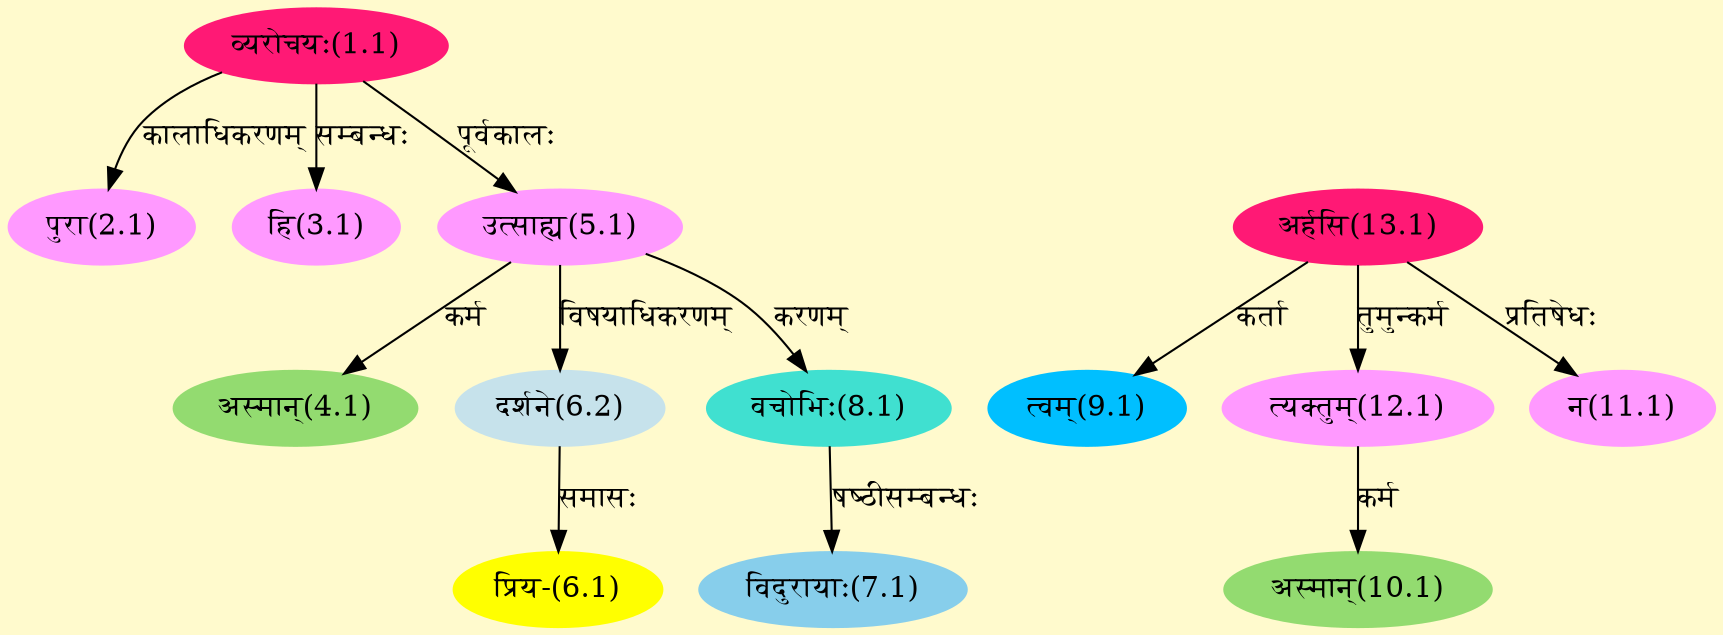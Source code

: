 digraph G{
rankdir=BT;
 compound=true;
 bgcolor="lemonchiffon1";
Node1_1 [style=filled, color="#FF1975" label = "व्यरोचयः(1.1)"]
Node [style=filled, color="" label = "()"]
Node2_1 [style=filled, color="#FF99FF" label = "पुरा(2.1)"]
Node3_1 [style=filled, color="#FF99FF" label = "हि(3.1)"]
Node4_1 [style=filled, color="#93DB70" label = "अस्मान्(4.1)"]
Node5_1 [style=filled, color="#FF99FF" label = "उत्साह्य(5.1)"]
Node6_1 [style=filled, color="#FFFF00" label = "प्रिय-(6.1)"]
Node6_2 [style=filled, color="#C6E2EB" label = "दर्शने(6.2)"]
Node7_1 [style=filled, color="#87CEEB" label = "विदुरायाः(7.1)"]
Node8_1 [style=filled, color="#40E0D0" label = "वचोभिः(8.1)"]
Node9_1 [style=filled, color="#00BFFF" label = "त्वम्(9.1)"]
Node13_1 [style=filled, color="#FF1975" label = "अर्हसि(13.1)"]
Node10_1 [style=filled, color="#93DB70" label = "अस्मान्(10.1)"]
Node12_1 [style=filled, color="#FF99FF" label = "त्यक्तुम्(12.1)"]
Node11_1 [style=filled, color="#FF99FF" label = "न(11.1)"]
/* Start of Relations section */

Node2_1 -> Node1_1 [  label="कालाधिकरणम्"  dir="back" ]
Node3_1 -> Node1_1 [  label="सम्बन्धः"  dir="back" ]
Node4_1 -> Node5_1 [  label="कर्म"  dir="back" ]
Node5_1 -> Node1_1 [  label="पूर्वकालः"  dir="back" ]
Node6_1 -> Node6_2 [  label="समासः"  dir="back" ]
Node6_2 -> Node5_1 [  label="विषयाधिकरणम्"  dir="back" ]
Node7_1 -> Node8_1 [  label="षष्ठीसम्बन्धः"  dir="back" ]
Node8_1 -> Node5_1 [  label="करणम्"  dir="back" ]
Node9_1 -> Node13_1 [  label="कर्ता"  dir="back" ]
Node10_1 -> Node12_1 [  label="कर्म"  dir="back" ]
Node11_1 -> Node13_1 [  label="प्रतिषेधः"  dir="back" ]
Node12_1 -> Node13_1 [  label="तुमुन्कर्म"  dir="back" ]
}
